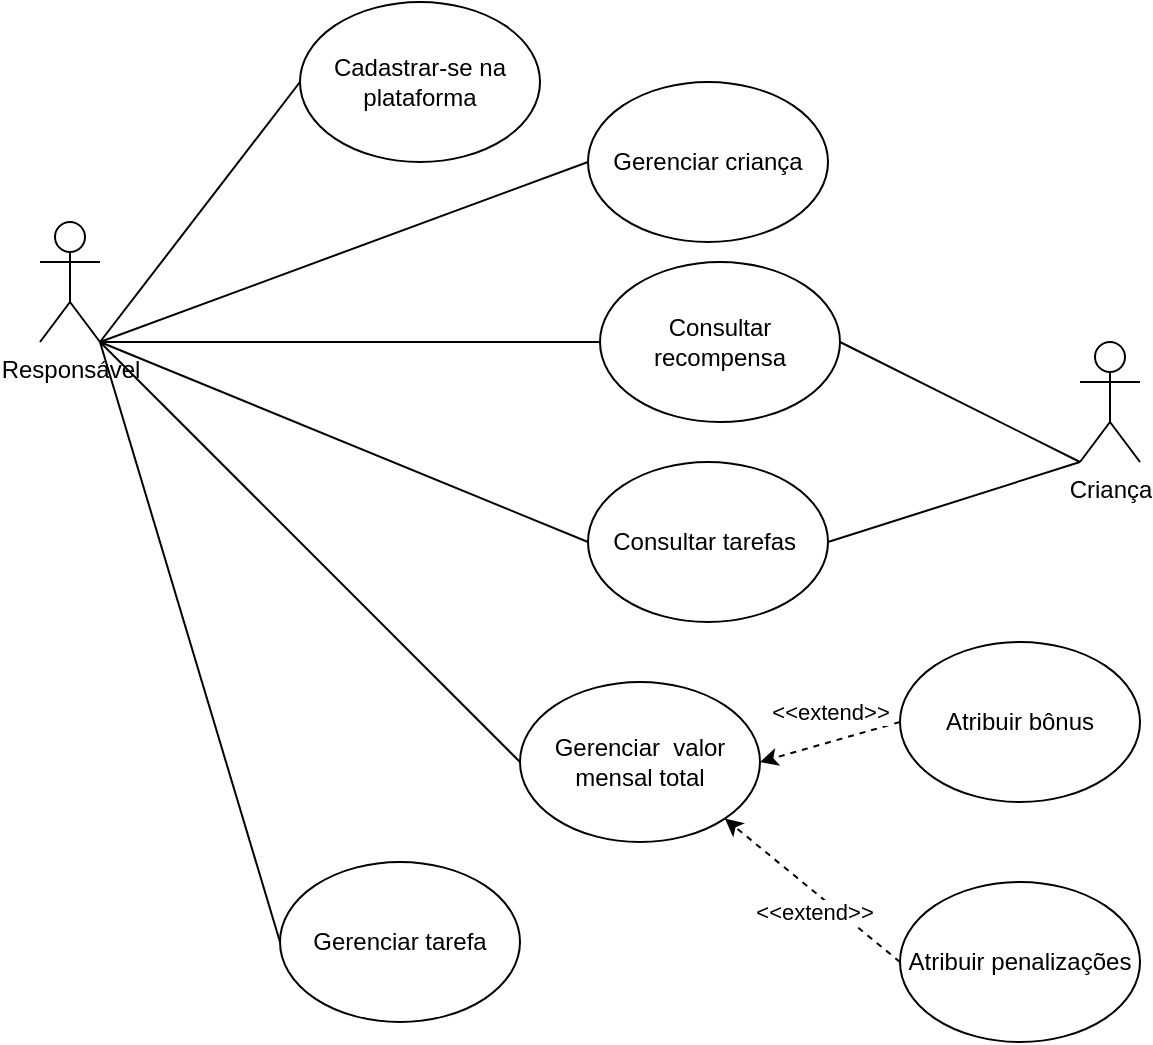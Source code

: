 <mxfile version="21.3.4" type="onedrive">
  <diagram name="Página-1" id="5Wu6aZkfPnrGd_rk_CR7">
    <mxGraphModel dx="1222" dy="689" grid="1" gridSize="10" guides="1" tooltips="1" connect="1" arrows="1" fold="1" page="1" pageScale="1" pageWidth="827" pageHeight="1169" math="0" shadow="0">
      <root>
        <mxCell id="0" />
        <mxCell id="1" parent="0" />
        <mxCell id="kZI87DvQ34BGQVRvMHKM-1" value="Responsável" style="shape=umlActor;verticalLabelPosition=bottom;verticalAlign=top;html=1;outlineConnect=0;" parent="1" vertex="1">
          <mxGeometry x="140" y="140" width="30" height="60" as="geometry" />
        </mxCell>
        <mxCell id="kZI87DvQ34BGQVRvMHKM-2" value="Criança" style="shape=umlActor;verticalLabelPosition=bottom;verticalAlign=top;html=1;outlineConnect=0;" parent="1" vertex="1">
          <mxGeometry x="660" y="200" width="30" height="60" as="geometry" />
        </mxCell>
        <mxCell id="kZI87DvQ34BGQVRvMHKM-3" value="Cadastrar-se na plataforma" style="ellipse;whiteSpace=wrap;html=1;" parent="1" vertex="1">
          <mxGeometry x="270" y="30" width="120" height="80" as="geometry" />
        </mxCell>
        <mxCell id="kZI87DvQ34BGQVRvMHKM-4" value="Gerenciar&amp;nbsp;criança" style="ellipse;whiteSpace=wrap;html=1;" parent="1" vertex="1">
          <mxGeometry x="414" y="70" width="120" height="80" as="geometry" />
        </mxCell>
        <mxCell id="kZI87DvQ34BGQVRvMHKM-5" value="Gerenciar&amp;nbsp; valor mensal total" style="ellipse;whiteSpace=wrap;html=1;" parent="1" vertex="1">
          <mxGeometry x="380" y="370" width="120" height="80" as="geometry" />
        </mxCell>
        <mxCell id="kZI87DvQ34BGQVRvMHKM-6" value="Gerenciar tarefa" style="ellipse;whiteSpace=wrap;html=1;" parent="1" vertex="1">
          <mxGeometry x="260" y="460" width="120" height="80" as="geometry" />
        </mxCell>
        <mxCell id="kZI87DvQ34BGQVRvMHKM-7" value="Atribuir bônus" style="ellipse;whiteSpace=wrap;html=1;" parent="1" vertex="1">
          <mxGeometry x="570" y="350" width="120" height="80" as="geometry" />
        </mxCell>
        <mxCell id="kZI87DvQ34BGQVRvMHKM-8" value="Atribuir penalizações" style="ellipse;whiteSpace=wrap;html=1;" parent="1" vertex="1">
          <mxGeometry x="570" y="470" width="120" height="80" as="geometry" />
        </mxCell>
        <mxCell id="kZI87DvQ34BGQVRvMHKM-11" value="" style="endArrow=none;html=1;rounded=0;entryX=1;entryY=1;entryDx=0;entryDy=0;entryPerimeter=0;exitX=0;exitY=0.5;exitDx=0;exitDy=0;" parent="1" source="kZI87DvQ34BGQVRvMHKM-3" target="kZI87DvQ34BGQVRvMHKM-1" edge="1">
          <mxGeometry width="50" height="50" relative="1" as="geometry">
            <mxPoint x="350" y="380" as="sourcePoint" />
            <mxPoint x="400" y="330" as="targetPoint" />
          </mxGeometry>
        </mxCell>
        <mxCell id="kZI87DvQ34BGQVRvMHKM-12" value="" style="endArrow=none;html=1;rounded=0;entryX=1;entryY=1;entryDx=0;entryDy=0;entryPerimeter=0;exitX=0;exitY=0.5;exitDx=0;exitDy=0;" parent="1" source="kZI87DvQ34BGQVRvMHKM-4" target="kZI87DvQ34BGQVRvMHKM-1" edge="1">
          <mxGeometry width="50" height="50" relative="1" as="geometry">
            <mxPoint x="280" y="80" as="sourcePoint" />
            <mxPoint x="180" y="210" as="targetPoint" />
          </mxGeometry>
        </mxCell>
        <mxCell id="kZI87DvQ34BGQVRvMHKM-13" value="" style="endArrow=none;html=1;rounded=0;exitX=0;exitY=0.5;exitDx=0;exitDy=0;entryX=1;entryY=1;entryDx=0;entryDy=0;entryPerimeter=0;" parent="1" source="kZI87DvQ34BGQVRvMHKM-5" target="kZI87DvQ34BGQVRvMHKM-1" edge="1">
          <mxGeometry width="50" height="50" relative="1" as="geometry">
            <mxPoint x="340" y="180" as="sourcePoint" />
            <mxPoint x="170" y="200" as="targetPoint" />
          </mxGeometry>
        </mxCell>
        <mxCell id="kZI87DvQ34BGQVRvMHKM-14" value="" style="endArrow=none;html=1;rounded=0;exitX=0;exitY=0.5;exitDx=0;exitDy=0;entryX=1;entryY=1;entryDx=0;entryDy=0;entryPerimeter=0;" parent="1" source="kZI87DvQ34BGQVRvMHKM-6" target="kZI87DvQ34BGQVRvMHKM-1" edge="1">
          <mxGeometry width="50" height="50" relative="1" as="geometry">
            <mxPoint x="330" y="280" as="sourcePoint" />
            <mxPoint x="180" y="210" as="targetPoint" />
          </mxGeometry>
        </mxCell>
        <mxCell id="aEV5yq_l1kly3N0h6gpY-1" value="Consultar tarefas&amp;nbsp;" style="ellipse;whiteSpace=wrap;html=1;" vertex="1" parent="1">
          <mxGeometry x="414" y="260" width="120" height="80" as="geometry" />
        </mxCell>
        <mxCell id="aEV5yq_l1kly3N0h6gpY-2" value="Consultar recompensa" style="ellipse;whiteSpace=wrap;html=1;" vertex="1" parent="1">
          <mxGeometry x="420" y="160" width="120" height="80" as="geometry" />
        </mxCell>
        <mxCell id="aEV5yq_l1kly3N0h6gpY-3" value="" style="endArrow=none;html=1;rounded=0;entryX=1;entryY=0.5;entryDx=0;entryDy=0;exitX=0;exitY=1;exitDx=0;exitDy=0;exitPerimeter=0;" edge="1" parent="1" source="kZI87DvQ34BGQVRvMHKM-2" target="aEV5yq_l1kly3N0h6gpY-1">
          <mxGeometry width="50" height="50" relative="1" as="geometry">
            <mxPoint x="280" y="80" as="sourcePoint" />
            <mxPoint x="180" y="210" as="targetPoint" />
          </mxGeometry>
        </mxCell>
        <mxCell id="aEV5yq_l1kly3N0h6gpY-4" value="" style="endArrow=none;html=1;rounded=0;entryX=1;entryY=0.5;entryDx=0;entryDy=0;exitX=0;exitY=1;exitDx=0;exitDy=0;exitPerimeter=0;" edge="1" parent="1" source="kZI87DvQ34BGQVRvMHKM-2" target="aEV5yq_l1kly3N0h6gpY-2">
          <mxGeometry width="50" height="50" relative="1" as="geometry">
            <mxPoint x="720" y="220" as="sourcePoint" />
            <mxPoint x="650" y="110" as="targetPoint" />
          </mxGeometry>
        </mxCell>
        <mxCell id="aEV5yq_l1kly3N0h6gpY-6" value="" style="endArrow=none;html=1;rounded=0;entryX=1;entryY=1;entryDx=0;entryDy=0;entryPerimeter=0;exitX=0;exitY=0.5;exitDx=0;exitDy=0;" edge="1" parent="1" source="aEV5yq_l1kly3N0h6gpY-2" target="kZI87DvQ34BGQVRvMHKM-1">
          <mxGeometry width="50" height="50" relative="1" as="geometry">
            <mxPoint x="490" y="70" as="sourcePoint" />
            <mxPoint x="180" y="210" as="targetPoint" />
          </mxGeometry>
        </mxCell>
        <mxCell id="aEV5yq_l1kly3N0h6gpY-7" value="" style="endArrow=classic;html=1;rounded=0;exitX=0;exitY=0.5;exitDx=0;exitDy=0;entryX=1;entryY=0.5;entryDx=0;entryDy=0;dashed=1;" edge="1" parent="1" source="kZI87DvQ34BGQVRvMHKM-7" target="kZI87DvQ34BGQVRvMHKM-5">
          <mxGeometry relative="1" as="geometry">
            <mxPoint x="440" y="350" as="sourcePoint" />
            <mxPoint x="470" y="350" as="targetPoint" />
          </mxGeometry>
        </mxCell>
        <mxCell id="aEV5yq_l1kly3N0h6gpY-8" value="&amp;lt;&amp;lt;extend&amp;gt;&amp;gt;" style="edgeLabel;resizable=0;html=1;align=center;verticalAlign=middle;" connectable="0" vertex="1" parent="aEV5yq_l1kly3N0h6gpY-7">
          <mxGeometry relative="1" as="geometry">
            <mxPoint y="-15" as="offset" />
          </mxGeometry>
        </mxCell>
        <mxCell id="aEV5yq_l1kly3N0h6gpY-11" value="" style="endArrow=classic;html=1;rounded=0;exitX=0;exitY=0.5;exitDx=0;exitDy=0;entryX=1;entryY=1;entryDx=0;entryDy=0;dashed=1;" edge="1" parent="1" source="kZI87DvQ34BGQVRvMHKM-8" target="kZI87DvQ34BGQVRvMHKM-5">
          <mxGeometry relative="1" as="geometry">
            <mxPoint x="540" y="320" as="sourcePoint" />
            <mxPoint x="450" y="330" as="targetPoint" />
          </mxGeometry>
        </mxCell>
        <mxCell id="aEV5yq_l1kly3N0h6gpY-12" value="&amp;lt;&amp;lt;extend&amp;gt;&amp;gt;" style="edgeLabel;resizable=0;html=1;align=center;verticalAlign=middle;" connectable="0" vertex="1" parent="aEV5yq_l1kly3N0h6gpY-11">
          <mxGeometry relative="1" as="geometry">
            <mxPoint y="11" as="offset" />
          </mxGeometry>
        </mxCell>
        <mxCell id="aEV5yq_l1kly3N0h6gpY-16" value="" style="endArrow=none;html=1;rounded=0;exitX=0;exitY=0.5;exitDx=0;exitDy=0;entryX=1;entryY=1;entryDx=0;entryDy=0;entryPerimeter=0;" edge="1" parent="1" source="aEV5yq_l1kly3N0h6gpY-1" target="kZI87DvQ34BGQVRvMHKM-1">
          <mxGeometry width="50" height="50" relative="1" as="geometry">
            <mxPoint x="370" y="470" as="sourcePoint" />
            <mxPoint x="220" y="350" as="targetPoint" />
          </mxGeometry>
        </mxCell>
      </root>
    </mxGraphModel>
  </diagram>
</mxfile>
